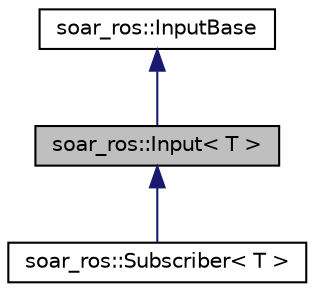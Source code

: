 digraph "soar_ros::Input&lt; T &gt;"
{
 // LATEX_PDF_SIZE
  edge [fontname="Helvetica",fontsize="10",labelfontname="Helvetica",labelfontsize="10"];
  node [fontname="Helvetica",fontsize="10",shape=record];
  Node1 [label="soar_ros::Input\< T \>",height=0.2,width=0.4,color="black", fillcolor="grey75", style="filled", fontcolor="black",tooltip=" "];
  Node2 -> Node1 [dir="back",color="midnightblue",fontsize="10",style="solid",fontname="Helvetica"];
  Node2 [label="soar_ros::InputBase",height=0.2,width=0.4,color="black", fillcolor="white", style="filled",URL="$classsoar__ros_1_1InputBase.html",tooltip=" "];
  Node1 -> Node3 [dir="back",color="midnightblue",fontsize="10",style="solid",fontname="Helvetica"];
  Node3 [label="soar_ros::Subscriber\< T \>",height=0.2,width=0.4,color="black", fillcolor="white", style="filled",URL="$classsoar__ros_1_1Subscriber.html",tooltip=" "];
}

